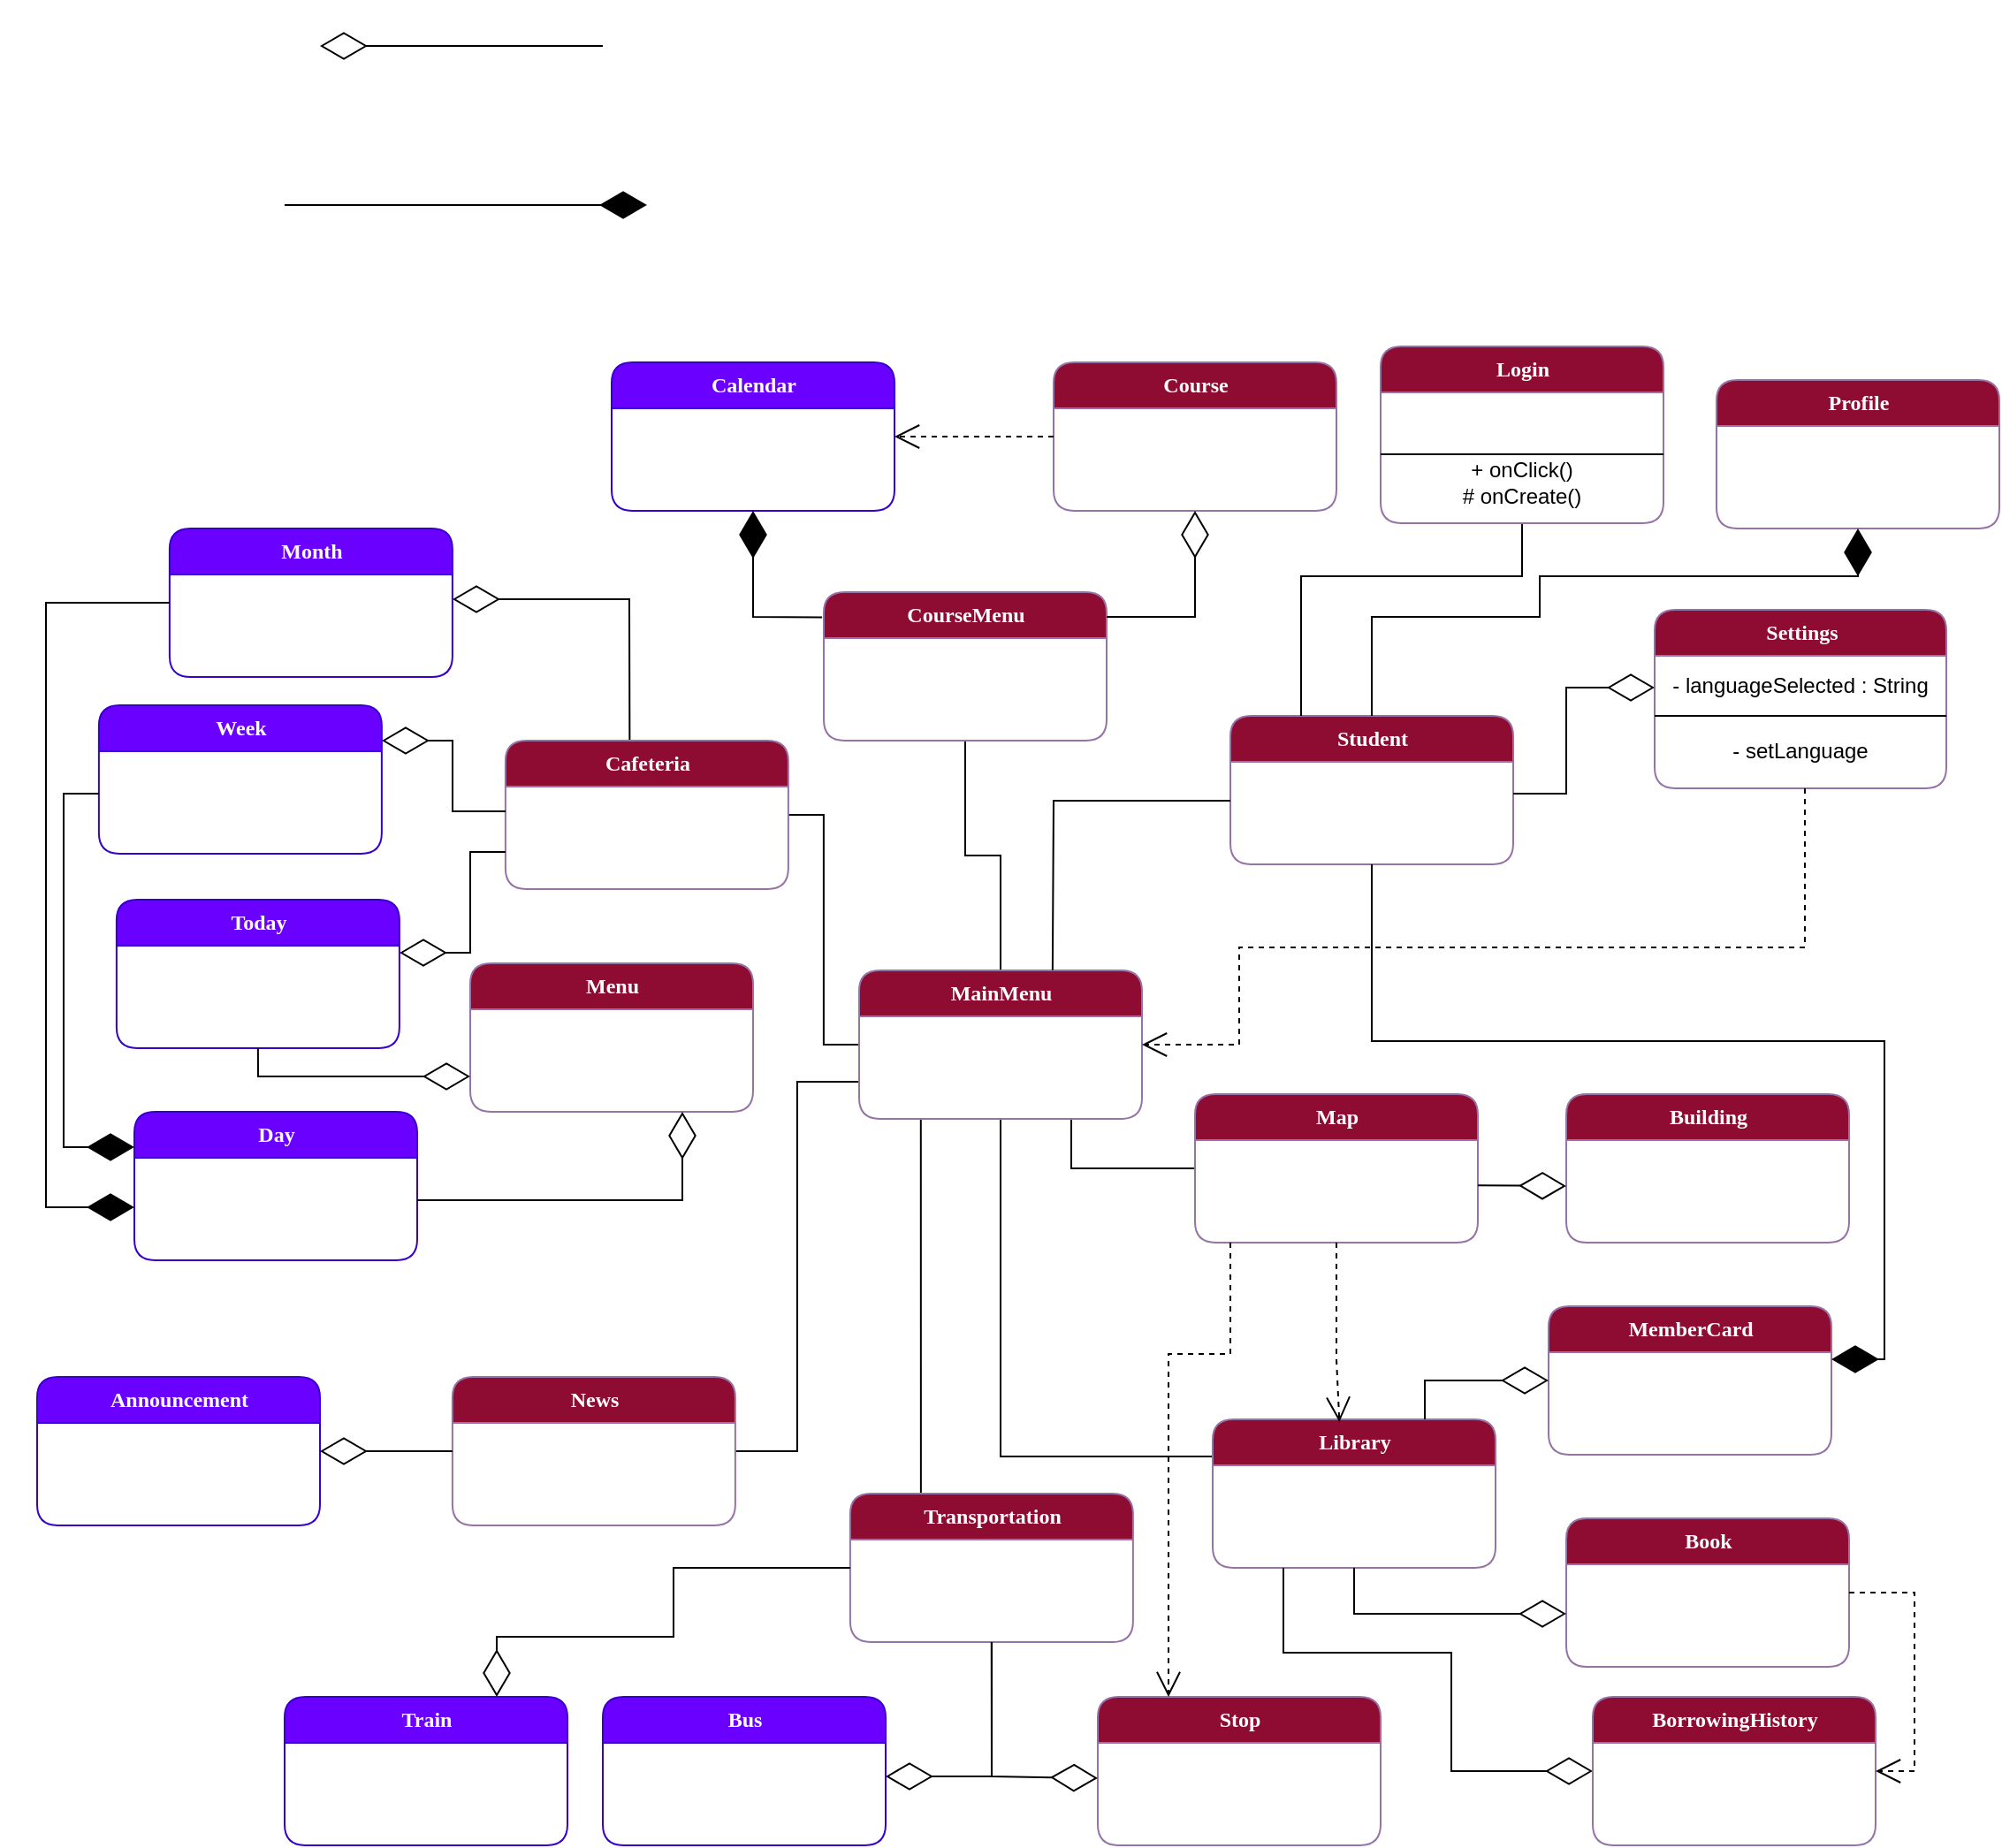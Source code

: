 <mxfile version="21.2.9" type="github">
  <diagram name="domain model v0.2" id="929967ad-93f9-6ef4-fab6-5d389245f69c">
    <mxGraphModel dx="1434" dy="3387.5" grid="1" gridSize="10" guides="1" tooltips="1" connect="1" arrows="1" fold="1" page="1" pageScale="1.5" pageWidth="827" pageHeight="583" background="none" math="0" shadow="0">
      <root>
        <mxCell id="0" style=";html=1;" />
        <mxCell id="1" style=";html=1;" parent="0" />
        <mxCell id="7_-KOmJF56WA2YFmEBqw-1" value="&lt;font color=&quot;#ffffff&quot;&gt;&lt;b&gt;Student&lt;/b&gt;&lt;/font&gt;" style="swimlane;html=1;fontStyle=0;childLayout=stackLayout;horizontal=1;startSize=26;fillColor=#8e0b32;horizontalStack=0;resizeParent=1;resizeLast=0;collapsible=1;marginBottom=0;swimlaneFillColor=#ffffff;align=center;rounded=1;shadow=0;comic=0;labelBackgroundColor=none;strokeWidth=1;fontFamily=Verdana;fontSize=12;strokeColor=#9673a6;" parent="1" vertex="1">
          <mxGeometry x="755" y="-1531" width="160" height="84" as="geometry" />
        </mxCell>
        <mxCell id="7_-KOmJF56WA2YFmEBqw-2" value="&lt;font color=&quot;#ffffff&quot;&gt;&lt;b&gt;Settings&lt;/b&gt;&lt;/font&gt;" style="swimlane;html=1;fontStyle=0;childLayout=stackLayout;horizontal=1;startSize=26;fillColor=#8e0b32;horizontalStack=0;resizeParent=1;resizeLast=0;collapsible=1;marginBottom=0;swimlaneFillColor=#ffffff;align=center;rounded=1;shadow=0;comic=0;labelBackgroundColor=none;strokeWidth=1;fontFamily=Verdana;fontSize=12;strokeColor=#9673a6;" parent="1" vertex="1">
          <mxGeometry x="995" y="-1591" width="165" height="101" as="geometry" />
        </mxCell>
        <mxCell id="F4mnPda2_DduMFF0NXxy-10" value="- languageSelected : String" style="text;html=1;strokeColor=none;fillColor=none;align=center;verticalAlign=middle;whiteSpace=wrap;rounded=0;" parent="7_-KOmJF56WA2YFmEBqw-2" vertex="1">
          <mxGeometry y="26" width="165" height="34" as="geometry" />
        </mxCell>
        <mxCell id="F4mnPda2_DduMFF0NXxy-11" value="- setLanguage" style="text;html=1;strokeColor=none;fillColor=none;align=center;verticalAlign=middle;whiteSpace=wrap;rounded=0;" parent="7_-KOmJF56WA2YFmEBqw-2" vertex="1">
          <mxGeometry y="60" width="165" height="40" as="geometry" />
        </mxCell>
        <mxCell id="F4mnPda2_DduMFF0NXxy-13" value="" style="endArrow=none;html=1;rounded=0;exitX=0;exitY=0;exitDx=0;exitDy=0;entryX=1;entryY=0;entryDx=0;entryDy=0;" parent="7_-KOmJF56WA2YFmEBqw-2" source="F4mnPda2_DduMFF0NXxy-11" target="F4mnPda2_DduMFF0NXxy-11" edge="1">
          <mxGeometry width="50" height="50" relative="1" as="geometry">
            <mxPoint x="-5" y="197.52" as="sourcePoint" />
            <mxPoint x="160" y="197.52" as="targetPoint" />
          </mxGeometry>
        </mxCell>
        <mxCell id="7_-KOmJF56WA2YFmEBqw-3" style="edgeStyle=orthogonalEdgeStyle;rounded=0;orthogonalLoop=1;jettySize=auto;html=1;exitX=0;exitY=0.5;exitDx=0;exitDy=0;entryX=1;entryY=0.5;entryDx=0;entryDy=0;endArrow=none;endFill=0;" parent="1" source="7_-KOmJF56WA2YFmEBqw-9" target="7_-KOmJF56WA2YFmEBqw-11" edge="1">
          <mxGeometry relative="1" as="geometry" />
        </mxCell>
        <mxCell id="7_-KOmJF56WA2YFmEBqw-4" style="edgeStyle=orthogonalEdgeStyle;rounded=0;orthogonalLoop=1;jettySize=auto;html=1;exitX=0;exitY=0.75;exitDx=0;exitDy=0;entryX=1;entryY=0.5;entryDx=0;entryDy=0;endArrow=none;endFill=0;" parent="1" source="7_-KOmJF56WA2YFmEBqw-9" target="7_-KOmJF56WA2YFmEBqw-16" edge="1">
          <mxGeometry relative="1" as="geometry" />
        </mxCell>
        <mxCell id="7_-KOmJF56WA2YFmEBqw-5" style="edgeStyle=orthogonalEdgeStyle;rounded=0;orthogonalLoop=1;jettySize=auto;html=1;exitX=0.75;exitY=1;exitDx=0;exitDy=0;entryX=0;entryY=0.5;entryDx=0;entryDy=0;endArrow=none;endFill=0;" parent="1" source="7_-KOmJF56WA2YFmEBqw-9" target="7_-KOmJF56WA2YFmEBqw-14" edge="1">
          <mxGeometry relative="1" as="geometry" />
        </mxCell>
        <mxCell id="7_-KOmJF56WA2YFmEBqw-6" style="edgeStyle=orthogonalEdgeStyle;rounded=0;orthogonalLoop=1;jettySize=auto;html=1;exitX=0.25;exitY=1;exitDx=0;exitDy=0;entryX=0.25;entryY=0;entryDx=0;entryDy=0;endArrow=none;endFill=0;" parent="1" source="7_-KOmJF56WA2YFmEBqw-9" target="7_-KOmJF56WA2YFmEBqw-12" edge="1">
          <mxGeometry relative="1" as="geometry">
            <mxPoint x="600" y="-1160" as="targetPoint" />
            <Array as="points">
              <mxPoint x="580" y="-1303" />
            </Array>
          </mxGeometry>
        </mxCell>
        <mxCell id="7_-KOmJF56WA2YFmEBqw-7" style="edgeStyle=orthogonalEdgeStyle;rounded=0;orthogonalLoop=1;jettySize=auto;html=1;exitX=0.5;exitY=0;exitDx=0;exitDy=0;entryX=0.5;entryY=1;entryDx=0;entryDy=0;endArrow=none;endFill=0;" parent="1" source="7_-KOmJF56WA2YFmEBqw-9" target="7_-KOmJF56WA2YFmEBqw-15" edge="1">
          <mxGeometry relative="1" as="geometry" />
        </mxCell>
        <mxCell id="7_-KOmJF56WA2YFmEBqw-8" style="edgeStyle=orthogonalEdgeStyle;rounded=0;orthogonalLoop=1;jettySize=auto;html=1;exitX=0.5;exitY=1;exitDx=0;exitDy=0;entryX=0;entryY=0.25;entryDx=0;entryDy=0;endArrow=none;endFill=0;" parent="1" source="7_-KOmJF56WA2YFmEBqw-9" target="7_-KOmJF56WA2YFmEBqw-13" edge="1">
          <mxGeometry relative="1" as="geometry" />
        </mxCell>
        <mxCell id="7_-KOmJF56WA2YFmEBqw-9" value="&lt;font color=&quot;#ffffff&quot;&gt;&lt;b&gt;MainMenu&lt;br&gt;&lt;/b&gt;&lt;/font&gt;" style="swimlane;html=1;fontStyle=0;childLayout=stackLayout;horizontal=1;startSize=26;fillColor=#8e0b32;horizontalStack=0;resizeParent=1;resizeLast=0;collapsible=1;marginBottom=0;swimlaneFillColor=#ffffff;align=center;rounded=1;shadow=0;comic=0;labelBackgroundColor=none;strokeWidth=1;fontFamily=Verdana;fontSize=12;strokeColor=#9673a6;" parent="1" vertex="1">
          <mxGeometry x="545" y="-1387" width="160" height="84" as="geometry" />
        </mxCell>
        <mxCell id="7_-KOmJF56WA2YFmEBqw-10" value="&lt;font color=&quot;#ffffff&quot;&gt;&lt;b&gt;Profile&lt;/b&gt;&lt;/font&gt;" style="swimlane;html=1;fontStyle=0;childLayout=stackLayout;horizontal=1;startSize=26;fillColor=#8e0b32;horizontalStack=0;resizeParent=1;resizeLast=0;collapsible=1;marginBottom=0;swimlaneFillColor=#ffffff;align=center;rounded=1;shadow=0;comic=0;labelBackgroundColor=none;strokeWidth=1;fontFamily=Verdana;fontSize=12;strokeColor=#9673a6;" parent="1" vertex="1">
          <mxGeometry x="1030" y="-1721" width="160" height="84" as="geometry" />
        </mxCell>
        <mxCell id="7_-KOmJF56WA2YFmEBqw-11" value="&lt;font color=&quot;#ffffff&quot;&gt;&lt;b&gt;Cafeteria&lt;/b&gt;&lt;/font&gt;" style="swimlane;html=1;fontStyle=0;childLayout=stackLayout;horizontal=1;startSize=26;fillColor=#8e0b32;horizontalStack=0;resizeParent=1;resizeLast=0;collapsible=1;marginBottom=0;swimlaneFillColor=#ffffff;align=center;rounded=1;shadow=0;comic=0;labelBackgroundColor=none;strokeWidth=1;fontFamily=Verdana;fontSize=12;strokeColor=#9673a6;" parent="1" vertex="1">
          <mxGeometry x="344.94" y="-1517" width="160" height="84" as="geometry">
            <mxRectangle x="289.94" y="-10" width="100" height="30" as="alternateBounds" />
          </mxGeometry>
        </mxCell>
        <mxCell id="7_-KOmJF56WA2YFmEBqw-12" value="&lt;font color=&quot;#ffffff&quot;&gt;&lt;b&gt;Transportation&lt;/b&gt;&lt;/font&gt;" style="swimlane;html=1;fontStyle=0;childLayout=stackLayout;horizontal=1;startSize=26;fillColor=#8e0b32;horizontalStack=0;resizeParent=1;resizeLast=0;collapsible=1;marginBottom=0;swimlaneFillColor=#ffffff;align=center;rounded=1;shadow=0;comic=0;labelBackgroundColor=none;strokeWidth=1;fontFamily=Verdana;fontSize=12;strokeColor=#9673a6;" parent="1" vertex="1">
          <mxGeometry x="539.94" y="-1091" width="160" height="84" as="geometry" />
        </mxCell>
        <mxCell id="7_-KOmJF56WA2YFmEBqw-13" value="&lt;font color=&quot;#ffffff&quot;&gt;&lt;b&gt;Library&lt;/b&gt;&lt;/font&gt;" style="swimlane;html=1;fontStyle=0;childLayout=stackLayout;horizontal=1;startSize=26;fillColor=#8e0b32;horizontalStack=0;resizeParent=1;resizeLast=0;collapsible=1;marginBottom=0;swimlaneFillColor=#ffffff;align=center;rounded=1;shadow=0;comic=0;labelBackgroundColor=none;strokeWidth=1;fontFamily=Verdana;fontSize=12;strokeColor=#9673a6;" parent="1" vertex="1">
          <mxGeometry x="745" y="-1133" width="160" height="84" as="geometry" />
        </mxCell>
        <mxCell id="7_-KOmJF56WA2YFmEBqw-14" value="&lt;font color=&quot;#ffffff&quot;&gt;&lt;b&gt;Map&lt;/b&gt;&lt;/font&gt;" style="swimlane;html=1;fontStyle=0;childLayout=stackLayout;horizontal=1;startSize=26;fillColor=#8e0b32;horizontalStack=0;resizeParent=1;resizeLast=0;collapsible=1;marginBottom=0;swimlaneFillColor=#ffffff;align=center;rounded=1;shadow=0;comic=0;labelBackgroundColor=none;strokeWidth=1;fontFamily=Verdana;fontSize=12;strokeColor=#9673a6;" parent="1" vertex="1">
          <mxGeometry x="735" y="-1317" width="160" height="84" as="geometry" />
        </mxCell>
        <mxCell id="7_-KOmJF56WA2YFmEBqw-15" value="&lt;font color=&quot;#ffffff&quot;&gt;&lt;b&gt;CourseMenu&lt;/b&gt;&lt;/font&gt;" style="swimlane;html=1;fontStyle=0;childLayout=stackLayout;horizontal=1;startSize=26;fillColor=#8e0b32;horizontalStack=0;resizeParent=1;resizeLast=0;collapsible=1;marginBottom=0;swimlaneFillColor=#ffffff;align=center;rounded=1;shadow=0;comic=0;labelBackgroundColor=none;strokeWidth=1;fontFamily=Verdana;fontSize=12;strokeColor=#9673a6;" parent="1" vertex="1">
          <mxGeometry x="525" y="-1601" width="160" height="84" as="geometry" />
        </mxCell>
        <mxCell id="7_-KOmJF56WA2YFmEBqw-16" value="&lt;font color=&quot;#ffffff&quot;&gt;&lt;b&gt;News&lt;/b&gt;&lt;/font&gt;" style="swimlane;html=1;fontStyle=0;childLayout=stackLayout;horizontal=1;startSize=26;fillColor=#8e0b32;horizontalStack=0;resizeParent=1;resizeLast=0;collapsible=1;marginBottom=0;swimlaneFillColor=#ffffff;align=center;rounded=1;shadow=0;comic=0;labelBackgroundColor=none;strokeWidth=1;fontFamily=Verdana;fontSize=12;strokeColor=#9673a6;" parent="1" vertex="1">
          <mxGeometry x="314.94" y="-1157" width="160" height="84" as="geometry" />
        </mxCell>
        <mxCell id="7_-KOmJF56WA2YFmEBqw-17" value="&lt;font color=&quot;#ffffff&quot;&gt;&lt;b&gt;Announcement&lt;/b&gt;&lt;/font&gt;" style="swimlane;html=1;fontStyle=0;childLayout=stackLayout;horizontal=1;startSize=26;fillColor=#6a00ff;horizontalStack=0;resizeParent=1;resizeLast=0;collapsible=1;marginBottom=0;swimlaneFillColor=#ffffff;align=center;rounded=1;shadow=0;comic=0;labelBackgroundColor=none;strokeWidth=1;fontFamily=Verdana;fontSize=12;strokeColor=#3700CC;fontColor=#ffffff;" parent="1" vertex="1">
          <mxGeometry x="80" y="-1157" width="160" height="84" as="geometry" />
        </mxCell>
        <mxCell id="7_-KOmJF56WA2YFmEBqw-18" value="&lt;font color=&quot;#ffffff&quot;&gt;&lt;b&gt;Course&lt;/b&gt;&lt;/font&gt;" style="swimlane;html=1;fontStyle=0;childLayout=stackLayout;horizontal=1;startSize=26;fillColor=#8e0b32;horizontalStack=0;resizeParent=1;resizeLast=0;collapsible=1;marginBottom=0;swimlaneFillColor=#ffffff;align=center;rounded=1;shadow=0;comic=0;labelBackgroundColor=none;strokeWidth=1;fontFamily=Verdana;fontSize=12;strokeColor=#9673a6;" parent="1" vertex="1">
          <mxGeometry x="655" y="-1731" width="160" height="84" as="geometry" />
        </mxCell>
        <mxCell id="7_-KOmJF56WA2YFmEBqw-19" value="&lt;font color=&quot;#ffffff&quot;&gt;&lt;b&gt;Calendar&lt;/b&gt;&lt;/font&gt;" style="swimlane;html=1;fontStyle=0;childLayout=stackLayout;horizontal=1;startSize=26;fillColor=#6a00ff;horizontalStack=0;resizeParent=1;resizeLast=0;collapsible=1;marginBottom=0;swimlaneFillColor=#ffffff;align=center;rounded=1;shadow=0;comic=0;labelBackgroundColor=none;strokeWidth=1;fontFamily=Verdana;fontSize=12;strokeColor=#3700CC;fontColor=#ffffff;" parent="1" vertex="1">
          <mxGeometry x="405" y="-1731" width="160" height="84" as="geometry" />
        </mxCell>
        <mxCell id="7_-KOmJF56WA2YFmEBqw-20" value="&lt;font color=&quot;#ffffff&quot;&gt;&lt;b&gt;Bus&lt;/b&gt;&lt;/font&gt;" style="swimlane;html=1;fontStyle=0;childLayout=stackLayout;horizontal=1;startSize=26;fillColor=#6a00ff;horizontalStack=0;resizeParent=1;resizeLast=0;collapsible=1;marginBottom=0;swimlaneFillColor=#ffffff;align=center;rounded=1;shadow=0;comic=0;labelBackgroundColor=none;strokeWidth=1;fontFamily=Verdana;fontSize=12;strokeColor=#3700CC;fontColor=#ffffff;" parent="1" vertex="1">
          <mxGeometry x="400" y="-976" width="160" height="84" as="geometry" />
        </mxCell>
        <mxCell id="7_-KOmJF56WA2YFmEBqw-21" value="&lt;font color=&quot;#ffffff&quot;&gt;&lt;b&gt;Train&lt;/b&gt;&lt;/font&gt;" style="swimlane;html=1;fontStyle=0;childLayout=stackLayout;horizontal=1;startSize=26;fillColor=#6a00ff;horizontalStack=0;resizeParent=1;resizeLast=0;collapsible=1;marginBottom=0;swimlaneFillColor=#ffffff;align=center;rounded=1;shadow=0;comic=0;labelBackgroundColor=none;strokeWidth=1;fontFamily=Verdana;fontSize=12;strokeColor=#3700CC;fontColor=#ffffff;" parent="1" vertex="1">
          <mxGeometry x="220" y="-976" width="160" height="84" as="geometry" />
        </mxCell>
        <mxCell id="7_-KOmJF56WA2YFmEBqw-23" value="&lt;font color=&quot;#ffffff&quot;&gt;&lt;b&gt;MemberCard&lt;/b&gt;&lt;/font&gt;" style="swimlane;html=1;fontStyle=0;childLayout=stackLayout;horizontal=1;startSize=26;fillColor=#8e0b32;horizontalStack=0;resizeParent=1;resizeLast=0;collapsible=1;marginBottom=0;swimlaneFillColor=#ffffff;align=center;rounded=1;shadow=0;comic=0;labelBackgroundColor=none;strokeWidth=1;fontFamily=Verdana;fontSize=12;strokeColor=#9673a6;" parent="1" vertex="1">
          <mxGeometry x="935" y="-1197" width="160" height="84" as="geometry" />
        </mxCell>
        <mxCell id="7_-KOmJF56WA2YFmEBqw-24" value="&lt;font color=&quot;#ffffff&quot;&gt;&lt;b&gt;Book&lt;/b&gt;&lt;/font&gt;" style="swimlane;html=1;fontStyle=0;childLayout=stackLayout;horizontal=1;startSize=26;fillColor=#8e0b32;horizontalStack=0;resizeParent=1;resizeLast=0;collapsible=1;marginBottom=0;swimlaneFillColor=#ffffff;align=center;rounded=1;shadow=0;comic=0;labelBackgroundColor=none;strokeWidth=1;fontFamily=Verdana;fontSize=12;strokeColor=#9673a6;" parent="1" vertex="1">
          <mxGeometry x="945" y="-1077" width="160" height="84" as="geometry" />
        </mxCell>
        <mxCell id="7_-KOmJF56WA2YFmEBqw-25" value="&lt;font color=&quot;#ffffff&quot;&gt;&lt;b&gt;Building&lt;/b&gt;&lt;/font&gt;" style="swimlane;html=1;fontStyle=0;childLayout=stackLayout;horizontal=1;startSize=26;fillColor=#8e0b32;horizontalStack=0;resizeParent=1;resizeLast=0;collapsible=1;marginBottom=0;swimlaneFillColor=#ffffff;align=center;rounded=1;shadow=0;comic=0;labelBackgroundColor=none;strokeWidth=1;fontFamily=Verdana;fontSize=12;strokeColor=#9673a6;" parent="1" vertex="1">
          <mxGeometry x="945" y="-1317" width="160" height="84" as="geometry" />
        </mxCell>
        <mxCell id="7_-KOmJF56WA2YFmEBqw-26" value="" style="endArrow=diamondThin;endFill=0;endSize=24;html=1;rounded=0;" parent="7_-KOmJF56WA2YFmEBqw-25" edge="1">
          <mxGeometry width="160" relative="1" as="geometry">
            <mxPoint x="-50" y="51.58" as="sourcePoint" />
            <mxPoint y="52" as="targetPoint" />
          </mxGeometry>
        </mxCell>
        <mxCell id="7_-KOmJF56WA2YFmEBqw-27" value="&lt;font color=&quot;#ffffff&quot;&gt;&lt;b&gt;Today&lt;/b&gt;&lt;/font&gt;" style="swimlane;html=1;fontStyle=0;childLayout=stackLayout;horizontal=1;startSize=26;fillColor=#6a00ff;horizontalStack=0;resizeParent=1;resizeLast=0;collapsible=1;marginBottom=0;swimlaneFillColor=#ffffff;align=center;rounded=1;shadow=0;comic=0;labelBackgroundColor=none;strokeWidth=1;fontFamily=Verdana;fontSize=12;strokeColor=#3700CC;fontColor=#ffffff;" parent="1" vertex="1">
          <mxGeometry x="124.94" y="-1427" width="160" height="84" as="geometry" />
        </mxCell>
        <mxCell id="7_-KOmJF56WA2YFmEBqw-28" value="&lt;font color=&quot;#ffffff&quot;&gt;&lt;b&gt;Week&lt;/b&gt;&lt;/font&gt;" style="swimlane;html=1;fontStyle=0;childLayout=stackLayout;horizontal=1;startSize=26;fillColor=#6a00ff;horizontalStack=0;resizeParent=1;resizeLast=0;collapsible=1;marginBottom=0;swimlaneFillColor=#ffffff;align=center;rounded=1;shadow=0;comic=0;labelBackgroundColor=none;strokeWidth=1;fontFamily=Verdana;fontSize=12;strokeColor=#3700CC;fontColor=#ffffff;" parent="1" vertex="1">
          <mxGeometry x="114.94" y="-1537" width="160" height="84" as="geometry" />
        </mxCell>
        <mxCell id="7_-KOmJF56WA2YFmEBqw-29" value="&lt;font color=&quot;#ffffff&quot;&gt;&lt;b&gt;Month&lt;/b&gt;&lt;/font&gt;" style="swimlane;html=1;fontStyle=0;childLayout=stackLayout;horizontal=1;startSize=26;fillColor=#6a00ff;horizontalStack=0;resizeParent=1;resizeLast=0;collapsible=1;marginBottom=0;swimlaneFillColor=#ffffff;align=center;rounded=1;shadow=0;comic=0;labelBackgroundColor=none;strokeWidth=1;fontFamily=Verdana;fontSize=12;strokeColor=#3700CC;fontColor=#ffffff;" parent="1" vertex="1">
          <mxGeometry x="154.94" y="-1637" width="160" height="84" as="geometry" />
        </mxCell>
        <mxCell id="7_-KOmJF56WA2YFmEBqw-30" value="&lt;font color=&quot;#ffffff&quot;&gt;&lt;b&gt;Menu&lt;/b&gt;&lt;/font&gt;" style="swimlane;html=1;fontStyle=0;childLayout=stackLayout;horizontal=1;startSize=26;fillColor=#8e0b32;horizontalStack=0;resizeParent=1;resizeLast=0;collapsible=1;marginBottom=0;swimlaneFillColor=#ffffff;align=center;rounded=1;shadow=0;comic=0;labelBackgroundColor=none;strokeWidth=1;fontFamily=Verdana;fontSize=12;strokeColor=#9673a6;" parent="1" vertex="1">
          <mxGeometry x="325" y="-1391" width="160" height="84" as="geometry" />
        </mxCell>
        <mxCell id="7_-KOmJF56WA2YFmEBqw-32" value="" style="endArrow=diamondThin;endFill=0;endSize=24;html=1;rounded=0;exitX=0.5;exitY=1;exitDx=0;exitDy=0;" parent="1" source="7_-KOmJF56WA2YFmEBqw-13" edge="1">
          <mxGeometry width="160" relative="1" as="geometry">
            <mxPoint x="785" y="-1023" as="sourcePoint" />
            <mxPoint x="945" y="-1023" as="targetPoint" />
            <Array as="points">
              <mxPoint x="825" y="-1023" />
              <mxPoint x="855" y="-1023" />
              <mxPoint x="885" y="-1023" />
            </Array>
          </mxGeometry>
        </mxCell>
        <mxCell id="7_-KOmJF56WA2YFmEBqw-33" value="" style="endArrow=diamondThin;endFill=0;endSize=24;html=1;rounded=0;entryX=0.5;entryY=1;entryDx=0;entryDy=0;" parent="1" target="7_-KOmJF56WA2YFmEBqw-18" edge="1">
          <mxGeometry width="160" relative="1" as="geometry">
            <mxPoint x="685" y="-1587" as="sourcePoint" />
            <mxPoint x="845" y="-1397" as="targetPoint" />
            <Array as="points">
              <mxPoint x="685" y="-1587" />
              <mxPoint x="735" y="-1587" />
            </Array>
          </mxGeometry>
        </mxCell>
        <mxCell id="7_-KOmJF56WA2YFmEBqw-34" value="" style="endArrow=open;endSize=12;dashed=1;html=1;rounded=0;exitX=0;exitY=0.5;exitDx=0;exitDy=0;entryX=1;entryY=0.5;entryDx=0;entryDy=0;" parent="1" source="7_-KOmJF56WA2YFmEBqw-18" target="7_-KOmJF56WA2YFmEBqw-19" edge="1">
          <mxGeometry width="160" relative="1" as="geometry">
            <mxPoint x="535" y="-1637" as="sourcePoint" />
            <mxPoint x="695" y="-1637" as="targetPoint" />
          </mxGeometry>
        </mxCell>
        <mxCell id="7_-KOmJF56WA2YFmEBqw-35" value="" style="endArrow=diamondThin;endFill=1;endSize=24;html=1;rounded=0;entryX=0.5;entryY=1;entryDx=0;entryDy=0;exitX=-0.006;exitY=0.169;exitDx=0;exitDy=0;exitPerimeter=0;" parent="1" source="7_-KOmJF56WA2YFmEBqw-15" target="7_-KOmJF56WA2YFmEBqw-19" edge="1">
          <mxGeometry width="160" relative="1" as="geometry">
            <mxPoint x="595" y="-1557" as="sourcePoint" />
            <mxPoint x="755" y="-1557" as="targetPoint" />
            <Array as="points">
              <mxPoint x="485" y="-1587" />
            </Array>
          </mxGeometry>
        </mxCell>
        <mxCell id="7_-KOmJF56WA2YFmEBqw-36" value="" style="endArrow=diamondThin;endFill=0;endSize=24;html=1;rounded=0;" parent="1" edge="1">
          <mxGeometry width="160" relative="1" as="geometry">
            <mxPoint x="345" y="-1477" as="sourcePoint" />
            <mxPoint x="275" y="-1517" as="targetPoint" />
            <Array as="points">
              <mxPoint x="315" y="-1477" />
              <mxPoint x="315" y="-1517" />
            </Array>
          </mxGeometry>
        </mxCell>
        <mxCell id="7_-KOmJF56WA2YFmEBqw-37" value="" style="endArrow=diamondThin;endFill=0;endSize=24;html=1;rounded=0;exitX=0.439;exitY=-0.006;exitDx=0;exitDy=0;exitPerimeter=0;" parent="1" source="7_-KOmJF56WA2YFmEBqw-11" edge="1">
          <mxGeometry width="160" relative="1" as="geometry">
            <mxPoint x="335" y="-1537" as="sourcePoint" />
            <mxPoint x="315" y="-1597" as="targetPoint" />
            <Array as="points">
              <mxPoint x="415" y="-1597" />
            </Array>
          </mxGeometry>
        </mxCell>
        <mxCell id="7_-KOmJF56WA2YFmEBqw-38" value="" style="endArrow=diamondThin;endFill=0;endSize=24;html=1;rounded=0;exitX=0;exitY=0.75;exitDx=0;exitDy=0;" parent="1" source="7_-KOmJF56WA2YFmEBqw-11" edge="1">
          <mxGeometry width="160" relative="1" as="geometry">
            <mxPoint x="285" y="-1497" as="sourcePoint" />
            <mxPoint x="285" y="-1397" as="targetPoint" />
            <Array as="points">
              <mxPoint x="325" y="-1454" />
              <mxPoint x="325" y="-1397" />
            </Array>
          </mxGeometry>
        </mxCell>
        <mxCell id="7_-KOmJF56WA2YFmEBqw-39" value="&lt;font color=&quot;#ffffff&quot;&gt;&lt;b&gt;Day&lt;/b&gt;&lt;/font&gt;" style="swimlane;html=1;fontStyle=0;childLayout=stackLayout;horizontal=1;startSize=26;fillColor=#6a00ff;horizontalStack=0;resizeParent=1;resizeLast=0;collapsible=1;marginBottom=0;swimlaneFillColor=#ffffff;align=center;rounded=1;shadow=0;comic=0;labelBackgroundColor=none;strokeWidth=1;fontFamily=Verdana;fontSize=12;strokeColor=#3700CC;fontColor=#ffffff;" parent="1" vertex="1">
          <mxGeometry x="135" y="-1307" width="160" height="84" as="geometry" />
        </mxCell>
        <mxCell id="7_-KOmJF56WA2YFmEBqw-40" value="" style="endArrow=diamondThin;endFill=1;endSize=24;html=1;rounded=0;" parent="1" edge="1">
          <mxGeometry width="160" relative="1" as="geometry">
            <mxPoint x="115" y="-1487" as="sourcePoint" />
            <mxPoint x="135" y="-1287" as="targetPoint" />
            <Array as="points">
              <mxPoint x="95" y="-1487" />
              <mxPoint x="95" y="-1287" />
            </Array>
          </mxGeometry>
        </mxCell>
        <mxCell id="7_-KOmJF56WA2YFmEBqw-41" value="" style="endArrow=diamondThin;endFill=1;endSize=24;html=1;rounded=0;exitX=0;exitY=0.5;exitDx=0;exitDy=0;" parent="1" source="7_-KOmJF56WA2YFmEBqw-29" edge="1">
          <mxGeometry width="160" relative="1" as="geometry">
            <mxPoint x="115" y="-1453" as="sourcePoint" />
            <mxPoint x="135" y="-1253" as="targetPoint" />
            <Array as="points">
              <mxPoint x="85" y="-1595" />
              <mxPoint x="85" y="-1253" />
            </Array>
          </mxGeometry>
        </mxCell>
        <mxCell id="7_-KOmJF56WA2YFmEBqw-42" value="" style="endArrow=diamondThin;endFill=0;endSize=24;html=1;rounded=0;entryX=0.75;entryY=1;entryDx=0;entryDy=0;" parent="1" target="7_-KOmJF56WA2YFmEBqw-30" edge="1">
          <mxGeometry width="160" relative="1" as="geometry">
            <mxPoint x="295" y="-1257" as="sourcePoint" />
            <mxPoint x="474.94" y="-1257" as="targetPoint" />
            <Array as="points">
              <mxPoint x="445" y="-1257" />
            </Array>
          </mxGeometry>
        </mxCell>
        <mxCell id="7_-KOmJF56WA2YFmEBqw-43" value="" style="endArrow=diamondThin;endFill=0;endSize=24;html=1;rounded=0;entryX=0.75;entryY=1;entryDx=0;entryDy=0;exitX=0.5;exitY=1;exitDx=0;exitDy=0;" parent="1" source="7_-KOmJF56WA2YFmEBqw-27" edge="1">
          <mxGeometry width="160" relative="1" as="geometry">
            <mxPoint x="175" y="-1277" as="sourcePoint" />
            <mxPoint x="325" y="-1327" as="targetPoint" />
            <Array as="points">
              <mxPoint x="205" y="-1327" />
              <mxPoint x="265" y="-1327" />
            </Array>
          </mxGeometry>
        </mxCell>
        <mxCell id="7_-KOmJF56WA2YFmEBqw-44" value="" style="endArrow=diamondThin;endFill=0;endSize=24;html=1;rounded=0;entryX=1;entryY=0.5;entryDx=0;entryDy=0;exitX=0;exitY=0.5;exitDx=0;exitDy=0;" parent="1" source="7_-KOmJF56WA2YFmEBqw-16" target="7_-KOmJF56WA2YFmEBqw-17" edge="1">
          <mxGeometry width="160" relative="1" as="geometry">
            <mxPoint x="414.94" y="-1119" as="sourcePoint" />
            <mxPoint x="254.94" y="-1179" as="targetPoint" />
            <Array as="points" />
          </mxGeometry>
        </mxCell>
        <mxCell id="7_-KOmJF56WA2YFmEBqw-46" value="&lt;font color=&quot;#ffffff&quot;&gt;&lt;b&gt;Stop&lt;/b&gt;&lt;/font&gt;" style="swimlane;html=1;fontStyle=0;childLayout=stackLayout;horizontal=1;startSize=26;fillColor=#8e0b32;horizontalStack=0;resizeParent=1;resizeLast=0;collapsible=1;marginBottom=0;swimlaneFillColor=#ffffff;align=center;rounded=1;shadow=0;comic=0;labelBackgroundColor=none;strokeWidth=1;fontFamily=Verdana;fontSize=12;strokeColor=#9673a6;" parent="1" vertex="1">
          <mxGeometry x="680" y="-976" width="160" height="84" as="geometry" />
        </mxCell>
        <mxCell id="7_-KOmJF56WA2YFmEBqw-48" value="" style="endArrow=diamondThin;endFill=0;endSize=24;html=1;rounded=0;exitX=0.5;exitY=1;exitDx=0;exitDy=0;" parent="1" source="7_-KOmJF56WA2YFmEBqw-12" edge="1">
          <mxGeometry width="160" relative="1" as="geometry">
            <mxPoint x="610" y="-1011" as="sourcePoint" />
            <mxPoint x="560" y="-931" as="targetPoint" />
            <Array as="points">
              <mxPoint x="620" y="-931" />
            </Array>
          </mxGeometry>
        </mxCell>
        <mxCell id="7_-KOmJF56WA2YFmEBqw-49" value="" style="endArrow=diamondThin;endFill=0;endSize=24;html=1;rounded=0;exitX=0.5;exitY=1;exitDx=0;exitDy=0;" parent="1" source="7_-KOmJF56WA2YFmEBqw-12" edge="1">
          <mxGeometry width="160" relative="1" as="geometry">
            <mxPoint x="630" y="-997" as="sourcePoint" />
            <mxPoint x="680" y="-930" as="targetPoint" />
            <Array as="points">
              <mxPoint x="620" y="-931" />
            </Array>
          </mxGeometry>
        </mxCell>
        <mxCell id="7_-KOmJF56WA2YFmEBqw-50" value="" style="endArrow=diamondThin;endFill=0;endSize=24;html=1;rounded=0;exitX=0.75;exitY=0;exitDx=0;exitDy=0;" parent="1" source="7_-KOmJF56WA2YFmEBqw-13" edge="1">
          <mxGeometry width="160" relative="1" as="geometry">
            <mxPoint x="785" y="-1155.42" as="sourcePoint" />
            <mxPoint x="935" y="-1155" as="targetPoint" />
            <Array as="points">
              <mxPoint x="865" y="-1155" />
            </Array>
          </mxGeometry>
        </mxCell>
        <mxCell id="7_-KOmJF56WA2YFmEBqw-51" value="" style="endArrow=diamondThin;endFill=1;endSize=24;html=1;rounded=0;exitX=0.5;exitY=1;exitDx=0;exitDy=0;" parent="1" source="7_-KOmJF56WA2YFmEBqw-1" edge="1">
          <mxGeometry width="160" relative="1" as="geometry">
            <mxPoint x="805" y="-1349.34" as="sourcePoint" />
            <mxPoint x="1095" y="-1167" as="targetPoint" />
            <Array as="points">
              <mxPoint x="835" y="-1347" />
              <mxPoint x="1125" y="-1347" />
              <mxPoint x="1125" y="-1167" />
            </Array>
          </mxGeometry>
        </mxCell>
        <mxCell id="7_-KOmJF56WA2YFmEBqw-52" value="" style="endArrow=open;endSize=12;dashed=1;html=1;rounded=0;exitX=0.5;exitY=1;exitDx=0;exitDy=0;entryX=0.448;entryY=0.018;entryDx=0;entryDy=0;entryPerimeter=0;" parent="1" source="7_-KOmJF56WA2YFmEBqw-14" target="7_-KOmJF56WA2YFmEBqw-13" edge="1">
          <mxGeometry width="160" relative="1" as="geometry">
            <mxPoint x="745" y="-1187" as="sourcePoint" />
            <mxPoint x="905" y="-1187" as="targetPoint" />
            <Array as="points">
              <mxPoint x="815" y="-1187" />
              <mxPoint x="815" y="-1167" />
            </Array>
          </mxGeometry>
        </mxCell>
        <mxCell id="7_-KOmJF56WA2YFmEBqw-53" value="" style="endArrow=diamondThin;endFill=1;endSize=24;html=1;rounded=0;entryX=0.5;entryY=1;entryDx=0;entryDy=0;exitX=0.5;exitY=0;exitDx=0;exitDy=0;" parent="1" source="7_-KOmJF56WA2YFmEBqw-1" target="7_-KOmJF56WA2YFmEBqw-10" edge="1">
          <mxGeometry width="160" relative="1" as="geometry">
            <mxPoint x="795" y="-1537" as="sourcePoint" />
            <mxPoint x="955" y="-1537" as="targetPoint" />
            <Array as="points">
              <mxPoint x="835" y="-1587" />
              <mxPoint x="930" y="-1587" />
              <mxPoint x="930" y="-1610" />
              <mxPoint x="990" y="-1610" />
              <mxPoint x="1110" y="-1610" />
            </Array>
          </mxGeometry>
        </mxCell>
        <mxCell id="7_-KOmJF56WA2YFmEBqw-54" value="" style="endArrow=open;endSize=12;dashed=1;html=1;rounded=0;entryX=1;entryY=0.5;entryDx=0;entryDy=0;" parent="1" target="7_-KOmJF56WA2YFmEBqw-9" edge="1">
          <mxGeometry width="160" relative="1" as="geometry">
            <mxPoint x="1080" y="-1490" as="sourcePoint" />
            <mxPoint x="755" y="-1334" as="targetPoint" />
            <Array as="points">
              <mxPoint x="1080" y="-1400" />
              <mxPoint x="760" y="-1400" />
              <mxPoint x="760" y="-1345" />
            </Array>
          </mxGeometry>
        </mxCell>
        <mxCell id="7_-KOmJF56WA2YFmEBqw-55" value="" style="endArrow=diamondThin;endFill=0;endSize=24;html=1;rounded=0;" parent="1" edge="1">
          <mxGeometry width="160" relative="1" as="geometry">
            <mxPoint x="915" y="-1487" as="sourcePoint" />
            <mxPoint x="995" y="-1547" as="targetPoint" />
            <Array as="points">
              <mxPoint x="945" y="-1487" />
              <mxPoint x="945" y="-1547" />
            </Array>
          </mxGeometry>
        </mxCell>
        <mxCell id="7_-KOmJF56WA2YFmEBqw-56" value="" style="endArrow=none;html=1;rounded=0;exitX=0.684;exitY=-0.002;exitDx=0;exitDy=0;exitPerimeter=0;" parent="1" source="7_-KOmJF56WA2YFmEBqw-9" edge="1">
          <mxGeometry width="50" height="50" relative="1" as="geometry">
            <mxPoint x="705" y="-1433" as="sourcePoint" />
            <mxPoint x="755" y="-1483" as="targetPoint" />
            <Array as="points">
              <mxPoint x="655" y="-1483" />
            </Array>
          </mxGeometry>
        </mxCell>
        <mxCell id="7_-KOmJF56WA2YFmEBqw-58" value="" style="endArrow=diamondThin;endFill=0;endSize=24;html=1;rounded=0;exitX=0.25;exitY=1;exitDx=0;exitDy=0;entryX=0;entryY=0.5;entryDx=0;entryDy=0;" parent="1" source="7_-KOmJF56WA2YFmEBqw-13" target="7_-KOmJF56WA2YFmEBqw-59" edge="1">
          <mxGeometry width="160" relative="1" as="geometry">
            <mxPoint x="800" y="-1021" as="sourcePoint" />
            <mxPoint x="975" y="-934.5" as="targetPoint" />
            <Array as="points">
              <mxPoint x="785" y="-1001" />
              <mxPoint x="880" y="-1001" />
              <mxPoint x="880" y="-934" />
            </Array>
          </mxGeometry>
        </mxCell>
        <mxCell id="7_-KOmJF56WA2YFmEBqw-59" value="&lt;font color=&quot;#ffffff&quot;&gt;&lt;b&gt;BorrowingHistory&lt;/b&gt;&lt;/font&gt;" style="swimlane;html=1;fontStyle=0;childLayout=stackLayout;horizontal=1;startSize=26;fillColor=#8e0b32;horizontalStack=0;resizeParent=1;resizeLast=0;collapsible=1;marginBottom=0;swimlaneFillColor=#ffffff;align=center;rounded=1;shadow=0;comic=0;labelBackgroundColor=none;strokeWidth=1;fontFamily=Verdana;fontSize=12;strokeColor=#9673a6;" parent="1" vertex="1">
          <mxGeometry x="960" y="-976" width="160" height="84" as="geometry" />
        </mxCell>
        <mxCell id="7_-KOmJF56WA2YFmEBqw-60" value="" style="endArrow=open;endSize=12;dashed=1;html=1;rounded=0;entryX=1;entryY=0.5;entryDx=0;entryDy=0;exitX=1;exitY=0.5;exitDx=0;exitDy=0;" parent="1" source="7_-KOmJF56WA2YFmEBqw-24" target="7_-KOmJF56WA2YFmEBqw-59" edge="1">
          <mxGeometry width="160" relative="1" as="geometry">
            <mxPoint x="1110" y="-1041" as="sourcePoint" />
            <mxPoint x="1142" y="-971" as="targetPoint" />
            <Array as="points">
              <mxPoint x="1142" y="-1035" />
              <mxPoint x="1142" y="-934" />
            </Array>
          </mxGeometry>
        </mxCell>
        <mxCell id="IVOW1CMZrd3Iir7cURom-1" value="" style="endArrow=diamondThin;endFill=0;endSize=24;html=1;rounded=0;exitX=0;exitY=0.5;exitDx=0;exitDy=0;entryX=0.75;entryY=0;entryDx=0;entryDy=0;" parent="1" source="7_-KOmJF56WA2YFmEBqw-12" target="7_-KOmJF56WA2YFmEBqw-21" edge="1">
          <mxGeometry width="160" relative="1" as="geometry">
            <mxPoint x="285" y="-1007" as="sourcePoint" />
            <mxPoint x="260" y="-990" as="targetPoint" />
            <Array as="points">
              <mxPoint x="440" y="-1049" />
              <mxPoint x="440" y="-1010" />
              <mxPoint x="340" y="-1010" />
            </Array>
          </mxGeometry>
        </mxCell>
        <mxCell id="IVOW1CMZrd3Iir7cURom-5" value="" style="endArrow=open;endSize=12;dashed=1;html=1;rounded=0;exitX=0.5;exitY=1;exitDx=0;exitDy=0;entryX=0.25;entryY=0;entryDx=0;entryDy=0;" parent="1" target="7_-KOmJF56WA2YFmEBqw-46" edge="1">
          <mxGeometry width="160" relative="1" as="geometry">
            <mxPoint x="755" y="-1233" as="sourcePoint" />
            <mxPoint x="757" y="-1131" as="targetPoint" />
            <Array as="points">
              <mxPoint x="755" y="-1170" />
              <mxPoint x="720" y="-1170" />
            </Array>
          </mxGeometry>
        </mxCell>
        <mxCell id="IVOW1CMZrd3Iir7cURom-7" style="edgeStyle=orthogonalEdgeStyle;rounded=0;orthogonalLoop=1;jettySize=auto;html=1;exitX=0.5;exitY=1;exitDx=0;exitDy=0;entryX=0.25;entryY=0;entryDx=0;entryDy=0;endArrow=none;endFill=0;" parent="1" source="IVOW1CMZrd3Iir7cURom-6" target="7_-KOmJF56WA2YFmEBqw-1" edge="1">
          <mxGeometry relative="1" as="geometry">
            <Array as="points">
              <mxPoint x="920" y="-1610" />
              <mxPoint x="795" y="-1610" />
            </Array>
          </mxGeometry>
        </mxCell>
        <mxCell id="IVOW1CMZrd3Iir7cURom-6" value="&lt;font color=&quot;#ffffff&quot;&gt;&lt;b&gt;Login&lt;/b&gt;&lt;/font&gt;" style="swimlane;html=1;fontStyle=0;childLayout=stackLayout;horizontal=1;startSize=26;fillColor=#8e0b32;horizontalStack=0;resizeParent=1;resizeLast=0;collapsible=1;marginBottom=0;swimlaneFillColor=#ffffff;align=center;rounded=1;shadow=0;comic=0;labelBackgroundColor=none;strokeWidth=1;fontFamily=Verdana;fontSize=12;strokeColor=#9673a6;" parent="1" vertex="1">
          <mxGeometry x="840" y="-1740" width="160" height="100" as="geometry" />
        </mxCell>
        <mxCell id="F4mnPda2_DduMFF0NXxy-33" value="" style="shape=table;startSize=0;container=1;collapsible=1;childLayout=tableLayout;fixedRows=1;rowLines=0;fontStyle=0;align=center;resizeLast=1;strokeColor=none;fillColor=none;collapsible=0;whiteSpace=wrap;html=1;" parent="IVOW1CMZrd3Iir7cURom-6" vertex="1">
          <mxGeometry y="26" width="160" height="30" as="geometry" />
        </mxCell>
        <mxCell id="F4mnPda2_DduMFF0NXxy-34" value="" style="shape=tableRow;horizontal=0;startSize=0;swimlaneHead=0;swimlaneBody=0;fillColor=none;collapsible=0;dropTarget=0;points=[[0,0.5],[1,0.5]];portConstraint=eastwest;top=0;left=0;right=0;bottom=0;" parent="F4mnPda2_DduMFF0NXxy-33" vertex="1">
          <mxGeometry width="160" height="30" as="geometry" />
        </mxCell>
        <mxCell id="F4mnPda2_DduMFF0NXxy-35" value="" style="shape=partialRectangle;connectable=0;fillColor=none;top=0;left=0;bottom=0;right=0;editable=1;overflow=hidden;" parent="F4mnPda2_DduMFF0NXxy-34" vertex="1">
          <mxGeometry width="30" height="30" as="geometry">
            <mxRectangle width="30" height="30" as="alternateBounds" />
          </mxGeometry>
        </mxCell>
        <mxCell id="F4mnPda2_DduMFF0NXxy-36" value="" style="shape=partialRectangle;connectable=0;fillColor=none;top=0;left=0;bottom=0;right=0;align=left;spacingLeft=6;overflow=hidden;" parent="F4mnPda2_DduMFF0NXxy-34" vertex="1">
          <mxGeometry x="30" width="130" height="30" as="geometry">
            <mxRectangle width="130" height="30" as="alternateBounds" />
          </mxGeometry>
        </mxCell>
        <mxCell id="F4mnPda2_DduMFF0NXxy-37" value="" style="line;strokeWidth=1;rotatable=0;dashed=0;labelPosition=right;align=left;verticalAlign=middle;spacingTop=0;spacingLeft=6;points=[];portConstraint=eastwest;" parent="IVOW1CMZrd3Iir7cURom-6" vertex="1">
          <mxGeometry y="56" width="160" height="10" as="geometry" />
        </mxCell>
        <mxCell id="F4mnPda2_DduMFF0NXxy-18" value="+ onClick()&lt;br style=&quot;border-color: var(--border-color);&quot;&gt;# onCreate()" style="text;html=1;strokeColor=none;fillColor=none;align=center;verticalAlign=middle;whiteSpace=wrap;rounded=0;" parent="IVOW1CMZrd3Iir7cURom-6" vertex="1">
          <mxGeometry y="66" width="160" height="21" as="geometry" />
        </mxCell>
        <mxCell id="l7WrpW3fSKbW_X1vtBE9-1" value="" style="endArrow=diamondThin;endFill=1;endSize=24;html=1;rounded=0;" edge="1" parent="1">
          <mxGeometry width="160" relative="1" as="geometry">
            <mxPoint x="220" y="-1820" as="sourcePoint" />
            <mxPoint x="425" y="-1820" as="targetPoint" />
            <Array as="points">
              <mxPoint x="220" y="-1820" />
            </Array>
          </mxGeometry>
        </mxCell>
        <mxCell id="l7WrpW3fSKbW_X1vtBE9-2" value="" style="endArrow=diamondThin;endFill=0;endSize=24;html=1;rounded=0;" edge="1" parent="1">
          <mxGeometry width="160" relative="1" as="geometry">
            <mxPoint x="400" y="-1910" as="sourcePoint" />
            <mxPoint x="240" y="-1910" as="targetPoint" />
            <Array as="points" />
          </mxGeometry>
        </mxCell>
      </root>
    </mxGraphModel>
  </diagram>
</mxfile>
